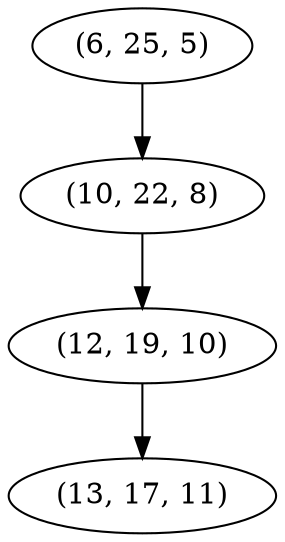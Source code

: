 digraph tree {
    "(6, 25, 5)";
    "(10, 22, 8)";
    "(12, 19, 10)";
    "(13, 17, 11)";
    "(6, 25, 5)" -> "(10, 22, 8)";
    "(10, 22, 8)" -> "(12, 19, 10)";
    "(12, 19, 10)" -> "(13, 17, 11)";
}
